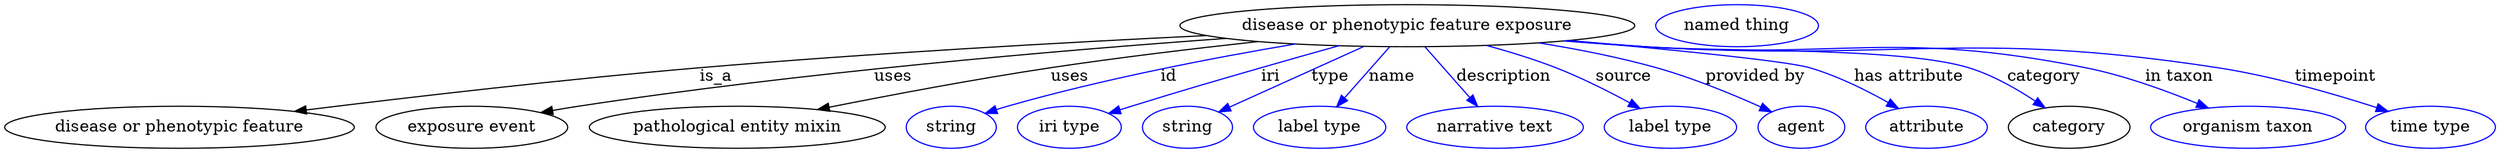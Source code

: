 digraph {
	graph [bb="0,0,2128.7,123"];
	node [label="\N"];
	"disease or phenotypic feature exposure"	 [height=0.5,
		label="disease or phenotypic feature exposure",
		pos="1198.5,105",
		width=5.3981];
	"disease or phenotypic feature"	 [height=0.5,
		pos="149.49,18",
		width=4.1524];
	"disease or phenotypic feature exposure" -> "disease or phenotypic feature"	 [label=is_a,
		lp="606.49,61.5",
		pos="e,250.94,31.295 1023.3,97.158 902.16,91.109 737.38,81.634 592.49,69 479.42,59.141 350.58,43.849 261.1,32.579"];
	"exposure event"	 [height=0.5,
		pos="398.49,18",
		width=2.2748];
	"disease or phenotypic feature exposure" -> "exposure event"	 [label=uses,
		lp="758.99,61.5",
		pos="e,458.08,30.501 1038.4,94.749 894.23,84.257 676.89,65.298 489.49,36 482.49,34.905 475.2,33.655 467.94,32.336"];
	"pathological entity mixin"	 [height=0.5,
		pos="625.49,18",
		width=3.5205];
	"disease or phenotypic feature exposure" -> "pathological entity mixin"	 [label=uses,
		lp="909.99,61.5",
		pos="e,696.63,32.956 1068,91.644 1013.9,85.575 950.53,77.783 893.49,69 830.49,59.3 759.66,45.705 706.65,34.99"];
	id	 [color=blue,
		height=0.5,
		label=string,
		pos="808.49,18",
		width=1.0652];
	"disease or phenotypic feature exposure" -> id	 [color=blue,
		label=id,
		lp="994.49,61.5",
		pos="e,837.7,29.738 1098.6,89.511 1029.8,77.711 936.71,59.496 856.49,36 853.51,35.128 850.45,34.159 847.39,33.136",
		style=solid];
	iri	 [color=blue,
		height=0.5,
		label="iri type",
		pos="909.49,18",
		width=1.2277];
	"disease or phenotypic feature exposure" -> iri	 [color=blue,
		label=iri,
		lp="1074.5,61.5",
		pos="e,943.72,29.583 1137.4,87.828 1089.9,74.274 1022.3,54.609 963.49,36 960.18,34.954 956.77,33.857 953.34,32.743",
		style=solid];
	type	 [color=blue,
		height=0.5,
		label=string,
		pos="1010.5,18",
		width=1.0652];
	"disease or phenotypic feature exposure" -> type	 [color=blue,
		label=type,
		lp="1132.5,61.5",
		pos="e,1038,30.718 1160,87.184 1126.9,71.891 1079.6,49.999 1047.1,34.959",
		style=solid];
	name	 [color=blue,
		height=0.5,
		label="label type",
		pos="1123.5,18",
		width=1.5707];
	"disease or phenotypic feature exposure" -> name	 [color=blue,
		label=name,
		lp="1185.5,61.5",
		pos="e,1138.5,35.41 1182.9,86.974 1172,74.325 1157.3,57.241 1145.2,43.24",
		style=solid];
	description	 [color=blue,
		height=0.5,
		label="narrative text",
		pos="1273.5,18",
		width=2.0943];
	"disease or phenotypic feature exposure" -> description	 [color=blue,
		label=description,
		lp="1281.5,61.5",
		pos="e,1258.2,35.706 1214,86.974 1224.9,74.409 1239.5,57.466 1251.5,43.517",
		style=solid];
	source	 [color=blue,
		height=0.5,
		label="label type",
		pos="1423.5,18",
		width=1.5707];
	"disease or phenotypic feature exposure" -> source	 [color=blue,
		label=source,
		lp="1384,61.5",
		pos="e,1396.6,34.088 1268.5,88.179 1287.5,82.821 1308,76.347 1326.5,69 1347.4,60.665 1369.7,49.135 1387.7,39.146",
		style=solid];
	"provided by"	 [color=blue,
		height=0.5,
		label=agent,
		pos="1535.5,18",
		width=1.0291];
	"disease or phenotypic feature exposure" -> "provided by"	 [color=blue,
		label="provided by",
		lp="1497,61.5",
		pos="e,1509.2,30.93 1314,90.484 1346.2,85.112 1381,78.054 1412.5,69 1442.9,60.262 1475.9,46.295 1500.1,35.184",
		style=solid];
	"has attribute"	 [color=blue,
		height=0.5,
		label=attribute,
		pos="1642.5,18",
		width=1.4443];
	"disease or phenotypic feature exposure" -> "has attribute"	 [color=blue,
		label="has attribute",
		lp="1627.5,61.5",
		pos="e,1617.9,33.931 1340.5,92.673 1426.7,84.754 1523.8,74.884 1543.5,69 1566.6,62.115 1590.6,49.849 1609.3,39.072",
		style=solid];
	category	 [height=0.5,
		pos="1764.5,18",
		width=1.4443];
	"disease or phenotypic feature exposure" -> category	 [color=blue,
		label=category,
		lp="1743.5,61.5",
		pos="e,1743.2,34.501 1336.6,92.315 1358.3,90.448 1380.5,88.612 1401.5,87 1463,82.276 1619.6,87.234 1678.5,69 1698.6,62.766 1719,50.961 \
1734.9,40.278",
		style=solid];
	"in taxon"	 [color=blue,
		height=0.5,
		label="organism taxon",
		pos="1917.5,18",
		width=2.3109];
	"disease or phenotypic feature exposure" -> "in taxon"	 [color=blue,
		label="in taxon",
		lp="1859.5,61.5",
		pos="e,1882.3,34.407 1334.6,92.155 1357,90.271 1379.9,88.473 1401.5,87 1569.3,75.57 1614.7,102.54 1779.5,69 1811.7,62.444 1846.4,49.591 \
1872.9,38.428",
		style=solid];
	timepoint	 [color=blue,
		height=0.5,
		label="time type",
		pos="2073.5,18",
		width=1.5346];
	"disease or phenotypic feature exposure" -> timepoint	 [color=blue,
		label=timepoint,
		lp="1993.5,61.5",
		pos="e,2035.9,31.417 1333.5,92.041 1356.2,90.148 1379.5,88.377 1401.5,87 1619.4,73.352 1676.8,102.85 1892.5,69 1938.8,61.737 1990,46.591 \
2026.2,34.681",
		style=solid];
	"named thing_category"	 [color=blue,
		height=0.5,
		label="named thing",
		pos="1480.5,105",
		width=1.9318];
}
